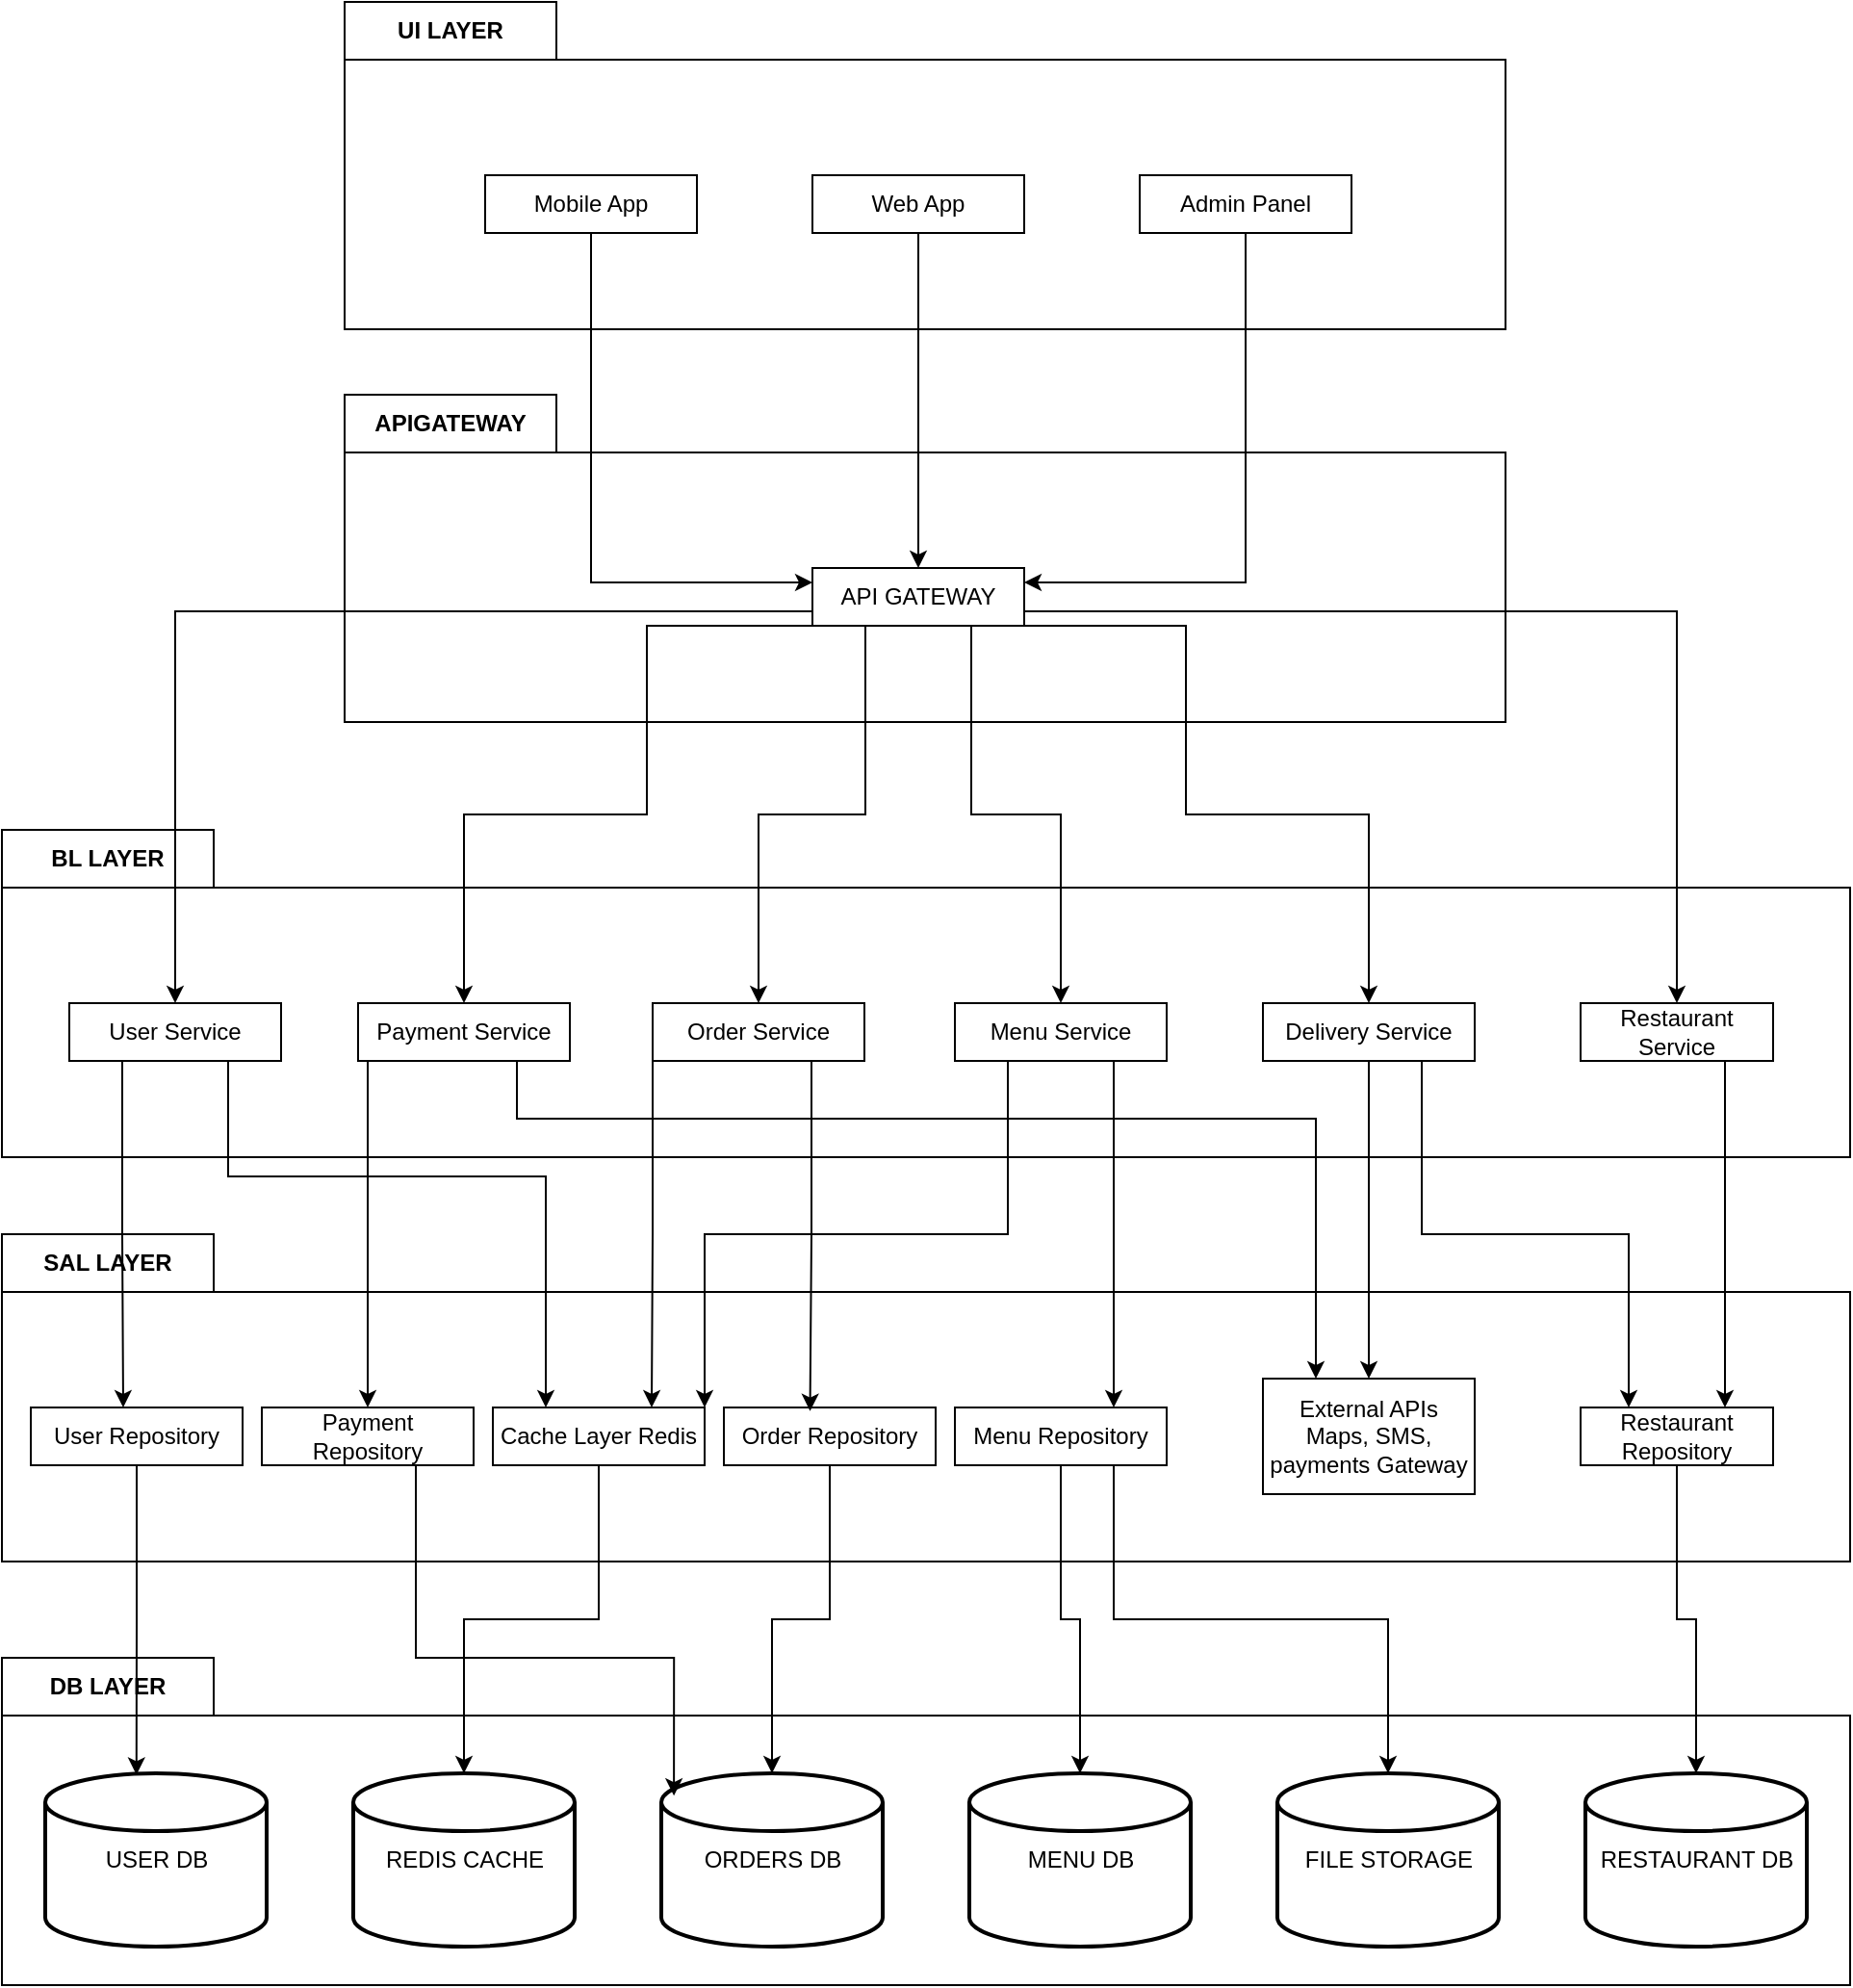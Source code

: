 <mxfile version="27.0.9">
  <diagram name="Página-1" id="vKwuTzkbTbUG5ZMFF_RP">
    <mxGraphModel grid="1" page="1" gridSize="10" guides="1" tooltips="1" connect="1" arrows="1" fold="1" pageScale="1" pageWidth="1169" pageHeight="827" math="0" shadow="0">
      <root>
        <mxCell id="0" />
        <mxCell id="1" parent="0" />
        <mxCell id="G9i1lhWfQHHaJjbso06v-3" value="UI LAYER" style="shape=folder;fontStyle=1;tabWidth=110;tabHeight=30;tabPosition=left;html=1;boundedLbl=1;labelInHeader=1;container=1;collapsible=0;recursiveResize=0;whiteSpace=wrap;" vertex="1" parent="1">
          <mxGeometry x="283" y="40" width="603" height="170" as="geometry" />
        </mxCell>
        <mxCell id="G9i1lhWfQHHaJjbso06v-4" value="Mobile App" style="html=1;whiteSpace=wrap;" vertex="1" parent="G9i1lhWfQHHaJjbso06v-3">
          <mxGeometry width="110" height="30" relative="1" as="geometry">
            <mxPoint x="73" y="90" as="offset" />
          </mxGeometry>
        </mxCell>
        <mxCell id="G9i1lhWfQHHaJjbso06v-5" value="Web App" style="html=1;whiteSpace=wrap;" vertex="1" parent="G9i1lhWfQHHaJjbso06v-3">
          <mxGeometry x="243" y="90" width="110" height="30" as="geometry" />
        </mxCell>
        <mxCell id="G9i1lhWfQHHaJjbso06v-6" value="Admin Panel" style="html=1;whiteSpace=wrap;" vertex="1" parent="G9i1lhWfQHHaJjbso06v-3">
          <mxGeometry x="413" y="90" width="110" height="30" as="geometry" />
        </mxCell>
        <mxCell id="G9i1lhWfQHHaJjbso06v-7" value="BL LAYER" style="shape=folder;fontStyle=1;tabWidth=110;tabHeight=30;tabPosition=left;html=1;boundedLbl=1;labelInHeader=1;container=1;collapsible=0;recursiveResize=0;whiteSpace=wrap;" vertex="1" parent="1">
          <mxGeometry x="105" y="470" width="960" height="170" as="geometry" />
        </mxCell>
        <mxCell id="G9i1lhWfQHHaJjbso06v-8" value="User Service" style="html=1;whiteSpace=wrap;" vertex="1" parent="G9i1lhWfQHHaJjbso06v-7">
          <mxGeometry width="110" height="30" relative="1" as="geometry">
            <mxPoint x="35" y="90" as="offset" />
          </mxGeometry>
        </mxCell>
        <mxCell id="G9i1lhWfQHHaJjbso06v-9" value="Payment Service" style="html=1;whiteSpace=wrap;" vertex="1" parent="G9i1lhWfQHHaJjbso06v-7">
          <mxGeometry x="185" y="90" width="110" height="30" as="geometry" />
        </mxCell>
        <mxCell id="G9i1lhWfQHHaJjbso06v-10" value="Order Service" style="html=1;whiteSpace=wrap;" vertex="1" parent="G9i1lhWfQHHaJjbso06v-7">
          <mxGeometry x="338" y="90" width="110" height="30" as="geometry" />
        </mxCell>
        <mxCell id="G9i1lhWfQHHaJjbso06v-11" value="Menu Service" style="html=1;whiteSpace=wrap;" vertex="1" parent="G9i1lhWfQHHaJjbso06v-7">
          <mxGeometry x="495" y="90" width="110" height="30" as="geometry" />
        </mxCell>
        <mxCell id="G9i1lhWfQHHaJjbso06v-12" value="Delivery Service" style="html=1;whiteSpace=wrap;" vertex="1" parent="G9i1lhWfQHHaJjbso06v-7">
          <mxGeometry x="655" y="90" width="110" height="30" as="geometry" />
        </mxCell>
        <mxCell id="G9i1lhWfQHHaJjbso06v-13" style="edgeStyle=orthogonalEdgeStyle;rounded=0;orthogonalLoop=1;jettySize=auto;html=1;exitX=0.5;exitY=1;exitDx=0;exitDy=0;" edge="1" parent="G9i1lhWfQHHaJjbso06v-7" source="G9i1lhWfQHHaJjbso06v-11" target="G9i1lhWfQHHaJjbso06v-11">
          <mxGeometry relative="1" as="geometry" />
        </mxCell>
        <mxCell id="G9i1lhWfQHHaJjbso06v-23" value="Restaurant Service" style="rounded=0;whiteSpace=wrap;html=1;" vertex="1" parent="G9i1lhWfQHHaJjbso06v-7">
          <mxGeometry x="820" y="90" width="100" height="30" as="geometry" />
        </mxCell>
        <mxCell id="G9i1lhWfQHHaJjbso06v-14" value="APIGATEWAY" style="shape=folder;fontStyle=1;tabWidth=110;tabHeight=30;tabPosition=left;html=1;boundedLbl=1;labelInHeader=1;container=1;collapsible=0;recursiveResize=0;whiteSpace=wrap;" vertex="1" parent="1">
          <mxGeometry x="283" y="244" width="603" height="170" as="geometry" />
        </mxCell>
        <mxCell id="G9i1lhWfQHHaJjbso06v-16" value="API GATEWAY" style="html=1;whiteSpace=wrap;" vertex="1" parent="G9i1lhWfQHHaJjbso06v-14">
          <mxGeometry x="243" y="90" width="110" height="30" as="geometry" />
        </mxCell>
        <mxCell id="G9i1lhWfQHHaJjbso06v-18" style="edgeStyle=orthogonalEdgeStyle;rounded=0;orthogonalLoop=1;jettySize=auto;html=1;exitX=0.5;exitY=1;exitDx=0;exitDy=0;entryX=0;entryY=0.25;entryDx=0;entryDy=0;" edge="1" parent="1" source="G9i1lhWfQHHaJjbso06v-4" target="G9i1lhWfQHHaJjbso06v-16">
          <mxGeometry relative="1" as="geometry" />
        </mxCell>
        <mxCell id="G9i1lhWfQHHaJjbso06v-19" style="edgeStyle=orthogonalEdgeStyle;rounded=0;orthogonalLoop=1;jettySize=auto;html=1;" edge="1" parent="1" source="G9i1lhWfQHHaJjbso06v-5" target="G9i1lhWfQHHaJjbso06v-16">
          <mxGeometry relative="1" as="geometry" />
        </mxCell>
        <mxCell id="G9i1lhWfQHHaJjbso06v-20" style="edgeStyle=orthogonalEdgeStyle;rounded=0;orthogonalLoop=1;jettySize=auto;html=1;exitX=0.5;exitY=1;exitDx=0;exitDy=0;entryX=1;entryY=0.25;entryDx=0;entryDy=0;" edge="1" parent="1" source="G9i1lhWfQHHaJjbso06v-6" target="G9i1lhWfQHHaJjbso06v-16">
          <mxGeometry relative="1" as="geometry" />
        </mxCell>
        <mxCell id="G9i1lhWfQHHaJjbso06v-31" style="edgeStyle=orthogonalEdgeStyle;rounded=0;orthogonalLoop=1;jettySize=auto;html=1;exitX=0.25;exitY=1;exitDx=0;exitDy=0;" edge="1" parent="1" source="G9i1lhWfQHHaJjbso06v-16" target="G9i1lhWfQHHaJjbso06v-10">
          <mxGeometry relative="1" as="geometry" />
        </mxCell>
        <mxCell id="G9i1lhWfQHHaJjbso06v-32" style="edgeStyle=orthogonalEdgeStyle;rounded=0;orthogonalLoop=1;jettySize=auto;html=1;exitX=0.75;exitY=1;exitDx=0;exitDy=0;entryX=0.5;entryY=0;entryDx=0;entryDy=0;" edge="1" parent="1" source="G9i1lhWfQHHaJjbso06v-16" target="G9i1lhWfQHHaJjbso06v-11">
          <mxGeometry relative="1" as="geometry" />
        </mxCell>
        <mxCell id="G9i1lhWfQHHaJjbso06v-33" style="edgeStyle=orthogonalEdgeStyle;rounded=0;orthogonalLoop=1;jettySize=auto;html=1;exitX=1;exitY=1;exitDx=0;exitDy=0;" edge="1" parent="1" source="G9i1lhWfQHHaJjbso06v-16" target="G9i1lhWfQHHaJjbso06v-12">
          <mxGeometry relative="1" as="geometry">
            <Array as="points">
              <mxPoint x="720" y="364" />
              <mxPoint x="720" y="462" />
              <mxPoint x="815" y="462" />
            </Array>
          </mxGeometry>
        </mxCell>
        <mxCell id="G9i1lhWfQHHaJjbso06v-34" style="edgeStyle=orthogonalEdgeStyle;rounded=0;orthogonalLoop=1;jettySize=auto;html=1;exitX=0;exitY=1;exitDx=0;exitDy=0;" edge="1" parent="1" source="G9i1lhWfQHHaJjbso06v-16" target="G9i1lhWfQHHaJjbso06v-9">
          <mxGeometry relative="1" as="geometry">
            <Array as="points">
              <mxPoint x="440" y="364" />
              <mxPoint x="440" y="462" />
              <mxPoint x="345" y="462" />
            </Array>
          </mxGeometry>
        </mxCell>
        <mxCell id="G9i1lhWfQHHaJjbso06v-35" style="edgeStyle=orthogonalEdgeStyle;rounded=0;orthogonalLoop=1;jettySize=auto;html=1;exitX=1;exitY=0.75;exitDx=0;exitDy=0;entryX=0.5;entryY=0;entryDx=0;entryDy=0;" edge="1" parent="1" source="G9i1lhWfQHHaJjbso06v-16" target="G9i1lhWfQHHaJjbso06v-23">
          <mxGeometry relative="1" as="geometry" />
        </mxCell>
        <mxCell id="G9i1lhWfQHHaJjbso06v-36" style="edgeStyle=orthogonalEdgeStyle;rounded=0;orthogonalLoop=1;jettySize=auto;html=1;exitX=0;exitY=0.75;exitDx=0;exitDy=0;" edge="1" parent="1" source="G9i1lhWfQHHaJjbso06v-16" target="G9i1lhWfQHHaJjbso06v-8">
          <mxGeometry relative="1" as="geometry" />
        </mxCell>
        <mxCell id="G9i1lhWfQHHaJjbso06v-37" value="SAL LAYER" style="shape=folder;fontStyle=1;tabWidth=110;tabHeight=30;tabPosition=left;html=1;boundedLbl=1;labelInHeader=1;container=1;collapsible=0;recursiveResize=0;whiteSpace=wrap;" vertex="1" parent="1">
          <mxGeometry x="105" y="680" width="960" height="170" as="geometry" />
        </mxCell>
        <mxCell id="G9i1lhWfQHHaJjbso06v-38" value="User Repository" style="html=1;whiteSpace=wrap;" vertex="1" parent="G9i1lhWfQHHaJjbso06v-37">
          <mxGeometry width="110" height="30" relative="1" as="geometry">
            <mxPoint x="15" y="90" as="offset" />
          </mxGeometry>
        </mxCell>
        <mxCell id="G9i1lhWfQHHaJjbso06v-39" value="Payment Repository" style="html=1;whiteSpace=wrap;" vertex="1" parent="G9i1lhWfQHHaJjbso06v-37">
          <mxGeometry x="135" y="90" width="110" height="30" as="geometry" />
        </mxCell>
        <mxCell id="G9i1lhWfQHHaJjbso06v-40" value="Order Repository" style="html=1;whiteSpace=wrap;" vertex="1" parent="G9i1lhWfQHHaJjbso06v-37">
          <mxGeometry x="375" y="90" width="110" height="30" as="geometry" />
        </mxCell>
        <mxCell id="G9i1lhWfQHHaJjbso06v-41" value="Menu Repository" style="html=1;whiteSpace=wrap;" vertex="1" parent="G9i1lhWfQHHaJjbso06v-37">
          <mxGeometry x="495" y="90" width="110" height="30" as="geometry" />
        </mxCell>
        <mxCell id="G9i1lhWfQHHaJjbso06v-42" value="External APIs Maps, SMS, payments Gateway" style="html=1;whiteSpace=wrap;" vertex="1" parent="G9i1lhWfQHHaJjbso06v-37">
          <mxGeometry x="655" y="75" width="110" height="60" as="geometry" />
        </mxCell>
        <mxCell id="G9i1lhWfQHHaJjbso06v-43" style="edgeStyle=orthogonalEdgeStyle;rounded=0;orthogonalLoop=1;jettySize=auto;html=1;exitX=0.5;exitY=1;exitDx=0;exitDy=0;" edge="1" parent="G9i1lhWfQHHaJjbso06v-37" source="G9i1lhWfQHHaJjbso06v-41" target="G9i1lhWfQHHaJjbso06v-41">
          <mxGeometry relative="1" as="geometry" />
        </mxCell>
        <mxCell id="G9i1lhWfQHHaJjbso06v-44" value="Restaurant Repository" style="rounded=0;whiteSpace=wrap;html=1;" vertex="1" parent="G9i1lhWfQHHaJjbso06v-37">
          <mxGeometry x="820" y="90" width="100" height="30" as="geometry" />
        </mxCell>
        <mxCell id="G9i1lhWfQHHaJjbso06v-45" value="Cache Layer Redis" style="html=1;whiteSpace=wrap;" vertex="1" parent="G9i1lhWfQHHaJjbso06v-37">
          <mxGeometry x="255" y="90" width="110" height="30" as="geometry" />
        </mxCell>
        <mxCell id="G9i1lhWfQHHaJjbso06v-46" style="edgeStyle=orthogonalEdgeStyle;rounded=0;orthogonalLoop=1;jettySize=auto;html=1;exitX=0.25;exitY=1;exitDx=0;exitDy=0;" edge="1" parent="1" source="G9i1lhWfQHHaJjbso06v-8" target="G9i1lhWfQHHaJjbso06v-38">
          <mxGeometry relative="1" as="geometry">
            <Array as="points">
              <mxPoint x="168" y="680" />
              <mxPoint x="168" y="680" />
            </Array>
          </mxGeometry>
        </mxCell>
        <mxCell id="G9i1lhWfQHHaJjbso06v-47" style="edgeStyle=orthogonalEdgeStyle;rounded=0;orthogonalLoop=1;jettySize=auto;html=1;exitX=0.75;exitY=1;exitDx=0;exitDy=0;entryX=0.25;entryY=0;entryDx=0;entryDy=0;" edge="1" parent="1" source="G9i1lhWfQHHaJjbso06v-8" target="G9i1lhWfQHHaJjbso06v-45">
          <mxGeometry relative="1" as="geometry">
            <Array as="points">
              <mxPoint x="223" y="650" />
              <mxPoint x="387" y="650" />
            </Array>
          </mxGeometry>
        </mxCell>
        <mxCell id="G9i1lhWfQHHaJjbso06v-48" style="edgeStyle=orthogonalEdgeStyle;rounded=0;orthogonalLoop=1;jettySize=auto;html=1;exitX=0.25;exitY=1;exitDx=0;exitDy=0;" edge="1" parent="1" source="G9i1lhWfQHHaJjbso06v-9" target="G9i1lhWfQHHaJjbso06v-39">
          <mxGeometry relative="1" as="geometry">
            <Array as="points">
              <mxPoint x="295" y="590" />
            </Array>
          </mxGeometry>
        </mxCell>
        <mxCell id="G9i1lhWfQHHaJjbso06v-49" style="edgeStyle=orthogonalEdgeStyle;rounded=0;orthogonalLoop=1;jettySize=auto;html=1;exitX=0.75;exitY=1;exitDx=0;exitDy=0;entryX=0.25;entryY=0;entryDx=0;entryDy=0;" edge="1" parent="1" source="G9i1lhWfQHHaJjbso06v-9" target="G9i1lhWfQHHaJjbso06v-42">
          <mxGeometry relative="1" as="geometry">
            <Array as="points">
              <mxPoint x="373" y="620" />
              <mxPoint x="787" y="620" />
            </Array>
          </mxGeometry>
        </mxCell>
        <mxCell id="G9i1lhWfQHHaJjbso06v-50" style="edgeStyle=orthogonalEdgeStyle;rounded=0;orthogonalLoop=1;jettySize=auto;html=1;exitX=0;exitY=1;exitDx=0;exitDy=0;entryX=0.75;entryY=0;entryDx=0;entryDy=0;" edge="1" parent="1" source="G9i1lhWfQHHaJjbso06v-10" target="G9i1lhWfQHHaJjbso06v-45">
          <mxGeometry relative="1" as="geometry" />
        </mxCell>
        <mxCell id="G9i1lhWfQHHaJjbso06v-51" style="edgeStyle=orthogonalEdgeStyle;rounded=0;orthogonalLoop=1;jettySize=auto;html=1;exitX=0.75;exitY=1;exitDx=0;exitDy=0;entryX=0.407;entryY=0.062;entryDx=0;entryDy=0;entryPerimeter=0;" edge="1" parent="1" source="G9i1lhWfQHHaJjbso06v-10" target="G9i1lhWfQHHaJjbso06v-40">
          <mxGeometry relative="1" as="geometry" />
        </mxCell>
        <mxCell id="G9i1lhWfQHHaJjbso06v-52" style="edgeStyle=orthogonalEdgeStyle;rounded=0;orthogonalLoop=1;jettySize=auto;html=1;exitX=0.25;exitY=1;exitDx=0;exitDy=0;entryX=1;entryY=0;entryDx=0;entryDy=0;" edge="1" parent="1" source="G9i1lhWfQHHaJjbso06v-11" target="G9i1lhWfQHHaJjbso06v-45">
          <mxGeometry relative="1" as="geometry" />
        </mxCell>
        <mxCell id="G9i1lhWfQHHaJjbso06v-53" style="edgeStyle=orthogonalEdgeStyle;rounded=0;orthogonalLoop=1;jettySize=auto;html=1;exitX=0.75;exitY=1;exitDx=0;exitDy=0;entryX=0.75;entryY=0;entryDx=0;entryDy=0;" edge="1" parent="1" source="G9i1lhWfQHHaJjbso06v-11" target="G9i1lhWfQHHaJjbso06v-41">
          <mxGeometry relative="1" as="geometry" />
        </mxCell>
        <mxCell id="G9i1lhWfQHHaJjbso06v-54" style="edgeStyle=orthogonalEdgeStyle;rounded=0;orthogonalLoop=1;jettySize=auto;html=1;exitX=0.5;exitY=1;exitDx=0;exitDy=0;" edge="1" parent="1" source="G9i1lhWfQHHaJjbso06v-12" target="G9i1lhWfQHHaJjbso06v-42">
          <mxGeometry relative="1" as="geometry" />
        </mxCell>
        <mxCell id="G9i1lhWfQHHaJjbso06v-55" style="edgeStyle=orthogonalEdgeStyle;rounded=0;orthogonalLoop=1;jettySize=auto;html=1;exitX=0.75;exitY=1;exitDx=0;exitDy=0;entryX=0.25;entryY=0;entryDx=0;entryDy=0;" edge="1" parent="1" source="G9i1lhWfQHHaJjbso06v-12" target="G9i1lhWfQHHaJjbso06v-44">
          <mxGeometry relative="1" as="geometry" />
        </mxCell>
        <mxCell id="G9i1lhWfQHHaJjbso06v-56" style="edgeStyle=orthogonalEdgeStyle;rounded=0;orthogonalLoop=1;jettySize=auto;html=1;exitX=0.75;exitY=1;exitDx=0;exitDy=0;entryX=0.75;entryY=0;entryDx=0;entryDy=0;" edge="1" parent="1" source="G9i1lhWfQHHaJjbso06v-23" target="G9i1lhWfQHHaJjbso06v-44">
          <mxGeometry relative="1" as="geometry" />
        </mxCell>
        <mxCell id="G9i1lhWfQHHaJjbso06v-57" value="DB LAYER" style="shape=folder;fontStyle=1;tabWidth=110;tabHeight=30;tabPosition=left;html=1;boundedLbl=1;labelInHeader=1;container=1;collapsible=0;recursiveResize=0;whiteSpace=wrap;" vertex="1" parent="1">
          <mxGeometry x="105" y="900" width="960" height="170" as="geometry" />
        </mxCell>
        <mxCell id="G9i1lhWfQHHaJjbso06v-67" value="USER DB" style="strokeWidth=2;html=1;shape=mxgraph.flowchart.database;whiteSpace=wrap;" vertex="1" parent="G9i1lhWfQHHaJjbso06v-57">
          <mxGeometry x="22.5" y="60" width="115" height="90" as="geometry" />
        </mxCell>
        <mxCell id="G9i1lhWfQHHaJjbso06v-68" value="REDIS CACHE" style="strokeWidth=2;html=1;shape=mxgraph.flowchart.database;whiteSpace=wrap;" vertex="1" parent="G9i1lhWfQHHaJjbso06v-57">
          <mxGeometry x="182.5" y="60" width="115" height="90" as="geometry" />
        </mxCell>
        <mxCell id="G9i1lhWfQHHaJjbso06v-69" value="ORDERS DB" style="strokeWidth=2;html=1;shape=mxgraph.flowchart.database;whiteSpace=wrap;" vertex="1" parent="G9i1lhWfQHHaJjbso06v-57">
          <mxGeometry x="342.5" y="60" width="115" height="90" as="geometry" />
        </mxCell>
        <mxCell id="G9i1lhWfQHHaJjbso06v-70" value="MENU DB" style="strokeWidth=2;html=1;shape=mxgraph.flowchart.database;whiteSpace=wrap;" vertex="1" parent="G9i1lhWfQHHaJjbso06v-57">
          <mxGeometry x="502.5" y="60" width="115" height="90" as="geometry" />
        </mxCell>
        <mxCell id="G9i1lhWfQHHaJjbso06v-71" value="FILE STORAGE" style="strokeWidth=2;html=1;shape=mxgraph.flowchart.database;whiteSpace=wrap;" vertex="1" parent="G9i1lhWfQHHaJjbso06v-57">
          <mxGeometry x="662.5" y="60" width="115" height="90" as="geometry" />
        </mxCell>
        <mxCell id="G9i1lhWfQHHaJjbso06v-72" value="RESTAURANT DB" style="strokeWidth=2;html=1;shape=mxgraph.flowchart.database;whiteSpace=wrap;" vertex="1" parent="G9i1lhWfQHHaJjbso06v-57">
          <mxGeometry x="822.5" y="60" width="115" height="90" as="geometry" />
        </mxCell>
        <mxCell id="G9i1lhWfQHHaJjbso06v-73" style="edgeStyle=orthogonalEdgeStyle;rounded=0;orthogonalLoop=1;jettySize=auto;html=1;exitX=0.5;exitY=1;exitDx=0;exitDy=0;entryX=0.412;entryY=0.008;entryDx=0;entryDy=0;entryPerimeter=0;" edge="1" parent="1" source="G9i1lhWfQHHaJjbso06v-38" target="G9i1lhWfQHHaJjbso06v-67">
          <mxGeometry relative="1" as="geometry" />
        </mxCell>
        <mxCell id="G9i1lhWfQHHaJjbso06v-75" style="edgeStyle=orthogonalEdgeStyle;rounded=0;orthogonalLoop=1;jettySize=auto;html=1;exitX=0.5;exitY=1;exitDx=0;exitDy=0;" edge="1" parent="1" source="G9i1lhWfQHHaJjbso06v-45" target="G9i1lhWfQHHaJjbso06v-68">
          <mxGeometry relative="1" as="geometry" />
        </mxCell>
        <mxCell id="G9i1lhWfQHHaJjbso06v-76" style="edgeStyle=orthogonalEdgeStyle;rounded=0;orthogonalLoop=1;jettySize=auto;html=1;" edge="1" parent="1" source="G9i1lhWfQHHaJjbso06v-40" target="G9i1lhWfQHHaJjbso06v-69">
          <mxGeometry relative="1" as="geometry" />
        </mxCell>
        <mxCell id="G9i1lhWfQHHaJjbso06v-77" style="edgeStyle=orthogonalEdgeStyle;rounded=0;orthogonalLoop=1;jettySize=auto;html=1;exitX=0.75;exitY=1;exitDx=0;exitDy=0;entryX=0.057;entryY=0.129;entryDx=0;entryDy=0;entryPerimeter=0;" edge="1" parent="1" source="G9i1lhWfQHHaJjbso06v-39" target="G9i1lhWfQHHaJjbso06v-69">
          <mxGeometry relative="1" as="geometry">
            <Array as="points">
              <mxPoint x="320" y="800" />
              <mxPoint x="320" y="900" />
              <mxPoint x="454" y="900" />
            </Array>
          </mxGeometry>
        </mxCell>
        <mxCell id="G9i1lhWfQHHaJjbso06v-78" style="edgeStyle=orthogonalEdgeStyle;rounded=0;orthogonalLoop=1;jettySize=auto;html=1;exitX=0.5;exitY=1;exitDx=0;exitDy=0;" edge="1" parent="1" source="G9i1lhWfQHHaJjbso06v-41" target="G9i1lhWfQHHaJjbso06v-70">
          <mxGeometry relative="1" as="geometry" />
        </mxCell>
        <mxCell id="G9i1lhWfQHHaJjbso06v-79" style="edgeStyle=orthogonalEdgeStyle;rounded=0;orthogonalLoop=1;jettySize=auto;html=1;exitX=0.75;exitY=1;exitDx=0;exitDy=0;" edge="1" parent="1" source="G9i1lhWfQHHaJjbso06v-41" target="G9i1lhWfQHHaJjbso06v-71">
          <mxGeometry relative="1" as="geometry" />
        </mxCell>
        <mxCell id="G9i1lhWfQHHaJjbso06v-80" style="edgeStyle=orthogonalEdgeStyle;rounded=0;orthogonalLoop=1;jettySize=auto;html=1;exitX=0.5;exitY=1;exitDx=0;exitDy=0;entryX=0.5;entryY=0;entryDx=0;entryDy=0;entryPerimeter=0;" edge="1" parent="1" source="G9i1lhWfQHHaJjbso06v-44" target="G9i1lhWfQHHaJjbso06v-72">
          <mxGeometry relative="1" as="geometry" />
        </mxCell>
      </root>
    </mxGraphModel>
  </diagram>
</mxfile>
